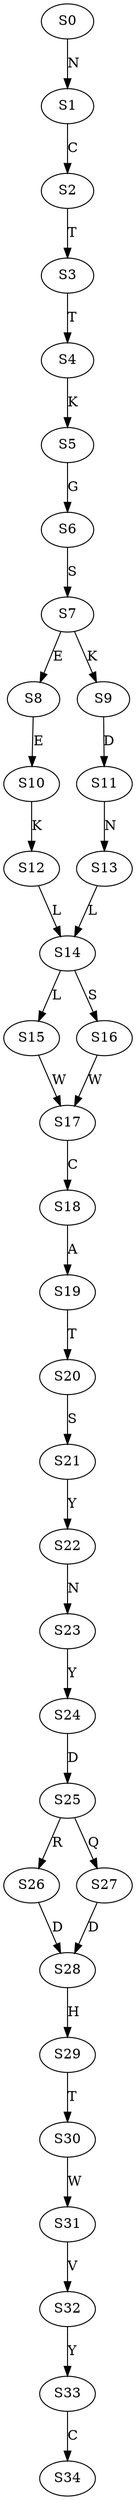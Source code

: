 strict digraph  {
	S0 -> S1 [ label = N ];
	S1 -> S2 [ label = C ];
	S2 -> S3 [ label = T ];
	S3 -> S4 [ label = T ];
	S4 -> S5 [ label = K ];
	S5 -> S6 [ label = G ];
	S6 -> S7 [ label = S ];
	S7 -> S8 [ label = E ];
	S7 -> S9 [ label = K ];
	S8 -> S10 [ label = E ];
	S9 -> S11 [ label = D ];
	S10 -> S12 [ label = K ];
	S11 -> S13 [ label = N ];
	S12 -> S14 [ label = L ];
	S13 -> S14 [ label = L ];
	S14 -> S15 [ label = L ];
	S14 -> S16 [ label = S ];
	S15 -> S17 [ label = W ];
	S16 -> S17 [ label = W ];
	S17 -> S18 [ label = C ];
	S18 -> S19 [ label = A ];
	S19 -> S20 [ label = T ];
	S20 -> S21 [ label = S ];
	S21 -> S22 [ label = Y ];
	S22 -> S23 [ label = N ];
	S23 -> S24 [ label = Y ];
	S24 -> S25 [ label = D ];
	S25 -> S26 [ label = R ];
	S25 -> S27 [ label = Q ];
	S26 -> S28 [ label = D ];
	S27 -> S28 [ label = D ];
	S28 -> S29 [ label = H ];
	S29 -> S30 [ label = T ];
	S30 -> S31 [ label = W ];
	S31 -> S32 [ label = V ];
	S32 -> S33 [ label = Y ];
	S33 -> S34 [ label = C ];
}
